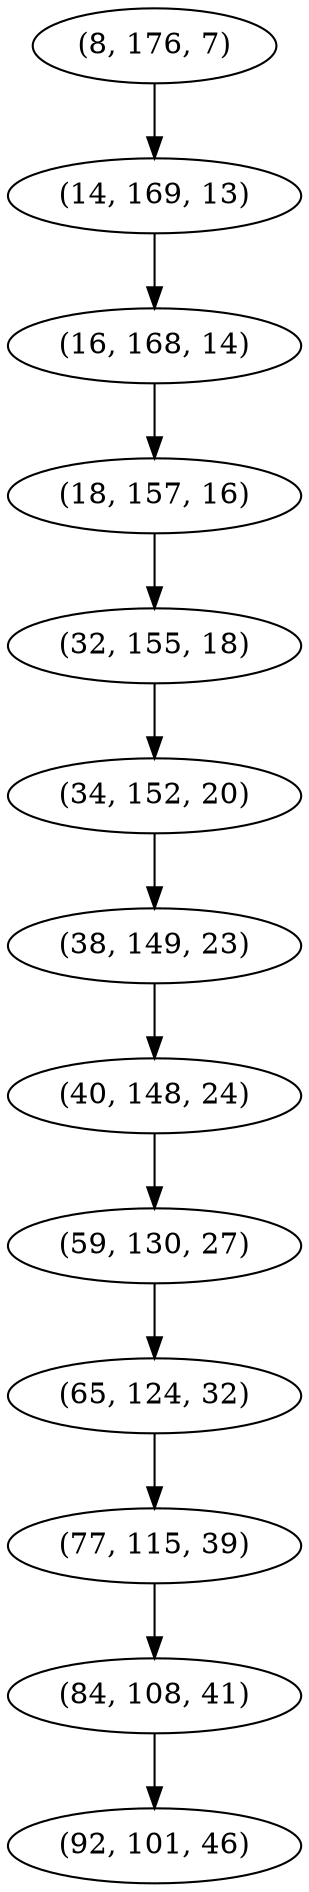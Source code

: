digraph tree {
    "(8, 176, 7)";
    "(14, 169, 13)";
    "(16, 168, 14)";
    "(18, 157, 16)";
    "(32, 155, 18)";
    "(34, 152, 20)";
    "(38, 149, 23)";
    "(40, 148, 24)";
    "(59, 130, 27)";
    "(65, 124, 32)";
    "(77, 115, 39)";
    "(84, 108, 41)";
    "(92, 101, 46)";
    "(8, 176, 7)" -> "(14, 169, 13)";
    "(14, 169, 13)" -> "(16, 168, 14)";
    "(16, 168, 14)" -> "(18, 157, 16)";
    "(18, 157, 16)" -> "(32, 155, 18)";
    "(32, 155, 18)" -> "(34, 152, 20)";
    "(34, 152, 20)" -> "(38, 149, 23)";
    "(38, 149, 23)" -> "(40, 148, 24)";
    "(40, 148, 24)" -> "(59, 130, 27)";
    "(59, 130, 27)" -> "(65, 124, 32)";
    "(65, 124, 32)" -> "(77, 115, 39)";
    "(77, 115, 39)" -> "(84, 108, 41)";
    "(84, 108, 41)" -> "(92, 101, 46)";
}
